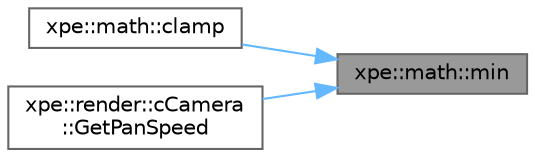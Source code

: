 digraph "xpe::math::min"
{
 // LATEX_PDF_SIZE
  bgcolor="transparent";
  edge [fontname=Helvetica,fontsize=10,labelfontname=Helvetica,labelfontsize=10];
  node [fontname=Helvetica,fontsize=10,shape=box,height=0.2,width=0.4];
  rankdir="RL";
  Node1 [id="Node000001",label="xpe::math::min",height=0.2,width=0.4,color="gray40", fillcolor="grey60", style="filled", fontcolor="black",tooltip=" "];
  Node1 -> Node2 [id="edge3_Node000001_Node000002",dir="back",color="steelblue1",style="solid",tooltip=" "];
  Node2 [id="Node000002",label="xpe::math::clamp",height=0.2,width=0.4,color="grey40", fillcolor="white", style="filled",URL="$namespacexpe_1_1math.html#a9b91d360a2a3dc49a3d5f1199bdf7037",tooltip=" "];
  Node1 -> Node3 [id="edge4_Node000001_Node000003",dir="back",color="steelblue1",style="solid",tooltip=" "];
  Node3 [id="Node000003",label="xpe::render::cCamera\l::GetPanSpeed",height=0.2,width=0.4,color="grey40", fillcolor="white", style="filled",URL="$classxpe_1_1render_1_1c_camera.html#a98bea1639b40d11d667454189ec3df06",tooltip=" "];
}
